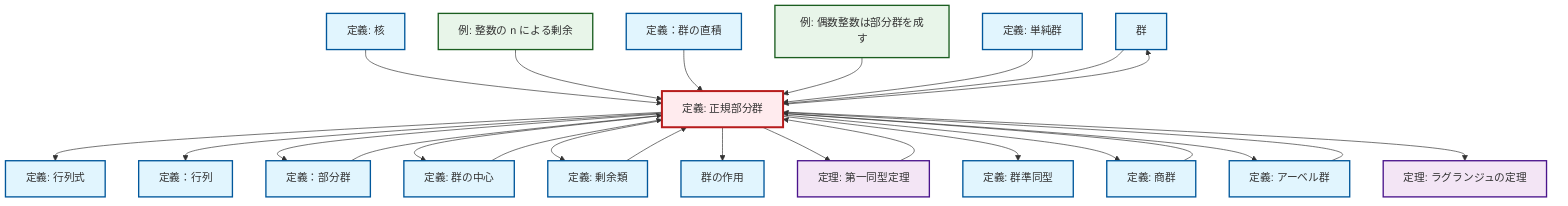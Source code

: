 graph TD
    classDef definition fill:#e1f5fe,stroke:#01579b,stroke-width:2px
    classDef theorem fill:#f3e5f5,stroke:#4a148c,stroke-width:2px
    classDef axiom fill:#fff3e0,stroke:#e65100,stroke-width:2px
    classDef example fill:#e8f5e9,stroke:#1b5e20,stroke-width:2px
    classDef current fill:#ffebee,stroke:#b71c1c,stroke-width:3px
    def-group["群"]:::definition
    thm-lagrange["定理: ラグランジュの定理"]:::theorem
    def-coset["定義: 剰余類"]:::definition
    ex-quotient-integers-mod-n["例: 整数の n による剰余"]:::example
    def-matrix["定義：行列"]:::definition
    def-abelian-group["定義: アーベル群"]:::definition
    def-determinant["定義: 行列式"]:::definition
    def-center-of-group["定義: 群の中心"]:::definition
    def-subgroup["定義：部分群"]:::definition
    def-direct-product["定義：群の直積"]:::definition
    def-kernel["定義: 核"]:::definition
    def-quotient-group["定義: 商群"]:::definition
    def-normal-subgroup["定義: 正規部分群"]:::definition
    def-simple-group["定義: 単純群"]:::definition
    ex-even-integers-subgroup["例: 偶数整数は部分群を成す"]:::example
    def-group-action["群の作用"]:::definition
    def-homomorphism["定義: 群準同型"]:::definition
    thm-first-isomorphism["定理: 第一同型定理"]:::theorem
    def-normal-subgroup --> def-determinant
    def-normal-subgroup --> def-matrix
    def-normal-subgroup --> def-subgroup
    def-kernel --> def-normal-subgroup
    thm-first-isomorphism --> def-normal-subgroup
    def-center-of-group --> def-normal-subgroup
    def-coset --> def-normal-subgroup
    def-normal-subgroup --> def-center-of-group
    ex-quotient-integers-mod-n --> def-normal-subgroup
    def-subgroup --> def-normal-subgroup
    def-direct-product --> def-normal-subgroup
    ex-even-integers-subgroup --> def-normal-subgroup
    def-normal-subgroup --> def-coset
    def-quotient-group --> def-normal-subgroup
    def-normal-subgroup --> def-group-action
    def-simple-group --> def-normal-subgroup
    def-normal-subgroup --> thm-first-isomorphism
    def-normal-subgroup --> def-homomorphism
    def-normal-subgroup --> def-quotient-group
    def-group --> def-normal-subgroup
    def-normal-subgroup --> def-abelian-group
    def-abelian-group --> def-normal-subgroup
    def-normal-subgroup --> def-group
    def-normal-subgroup --> thm-lagrange
    class def-normal-subgroup current